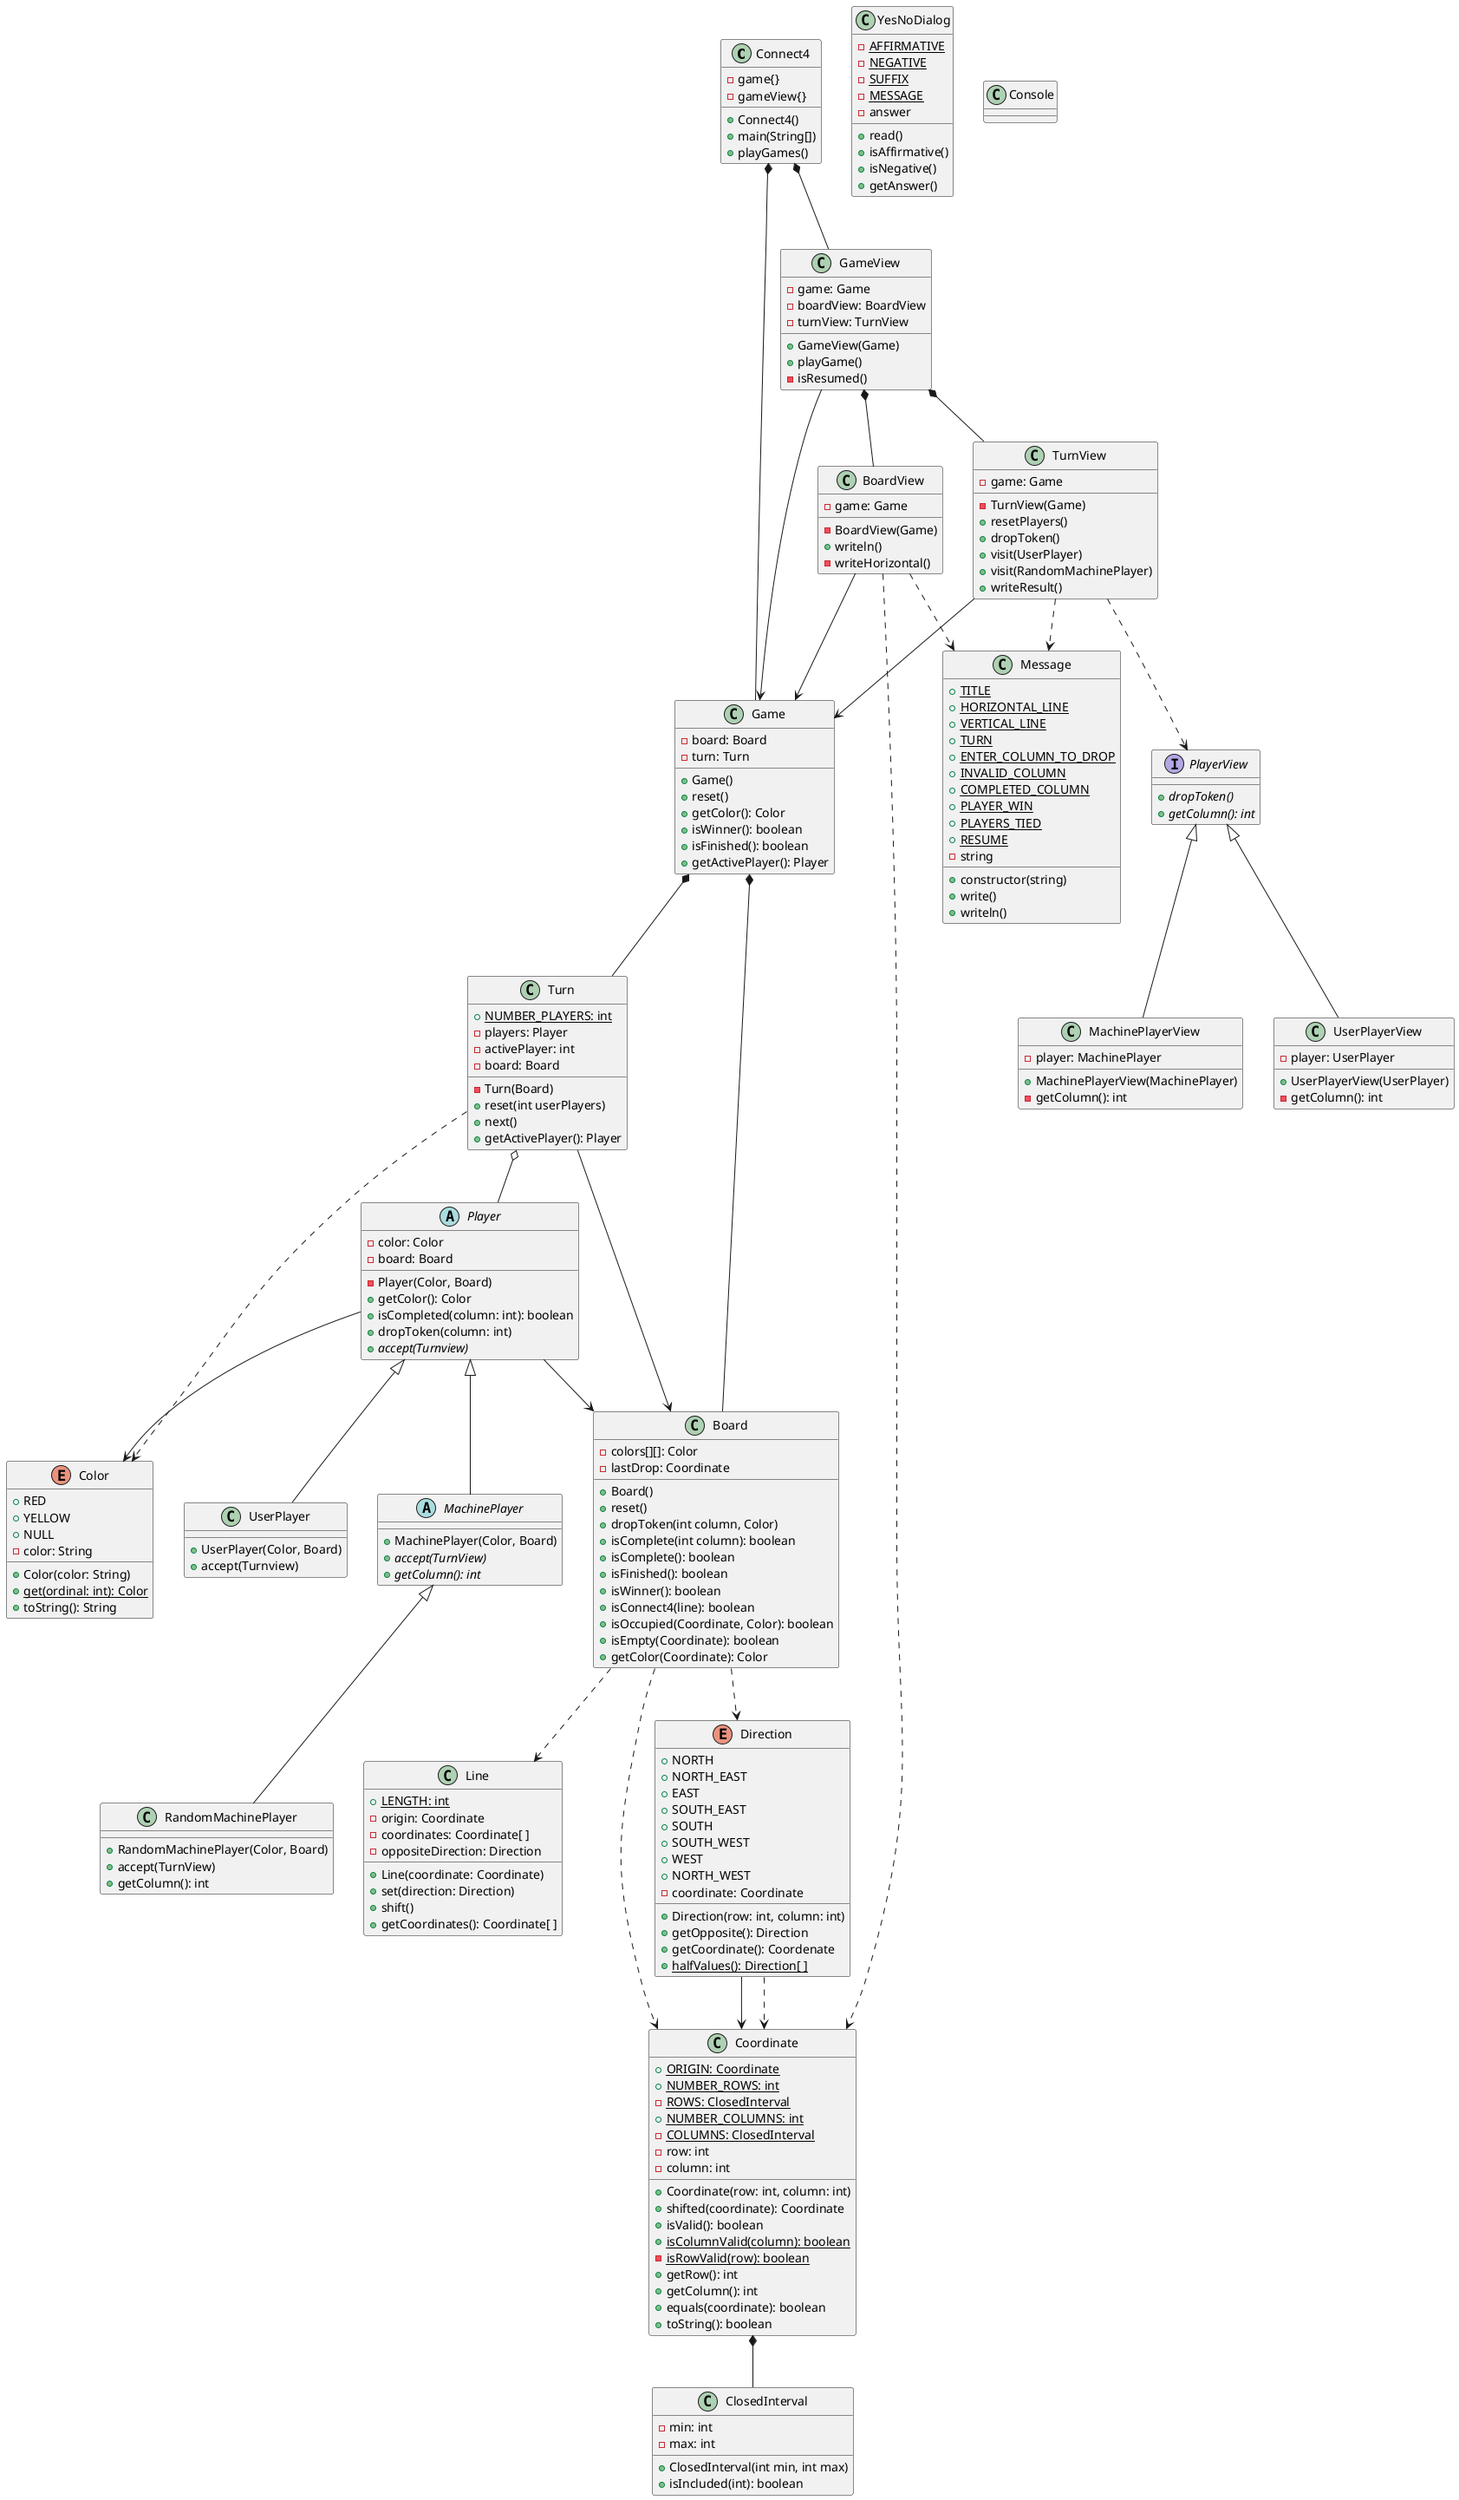 @startuml

class Connect4
class Game
class GameView
class BoardView
class TurnView
interface PlayerView
class MachinePlayerView
class UserPlayerView
class ClosedInterval
enum Color
class Coordinate
enum Direction
class Message
class Line
class Board
abstract class Player
class UserPlayer
abstract class MachinePlayer
class RandomMachinePlayer 
class Turn
class YesNoDialog
class Console

Connect4 *-- Game
Connect4 *-- GameView
GameView --> Game
Game *-- Board
Game *-- Turn
GameView *-- TurnView
GameView *-- BoardView
TurnView --> Game
TurnView ..> Message
TurnView ..> PlayerView
PlayerView <|-- MachinePlayerView
PlayerView <|-- UserPlayerView
BoardView --> Game
BoardView ..> Coordinate
BoardView ..> Message

Turn --> Board
Turn o-- Player
Turn ..> Color
Player --> Color
Player --> Board
Player <|-- UserPlayer
Player <|-- MachinePlayer
MachinePlayer <|-- RandomMachinePlayer
Board ..> Coordinate
Board ..> Line
Board ..> Direction
Direction --> Coordinate
Direction ..> Coordinate
Coordinate *-- ClosedInterval

Connect4 : -game{}
Connect4 : -gameView{}
Connect4 : +Connect4()
Connect4 : + main(String[])
Connect4 : +playGames()

GameView : -game: Game
GameView : -boardView: BoardView
GameView : -turnView: TurnView
GameView : +GameView(Game)
GameView : +playGame()
GameView : -isResumed()

TurnView : -game: Game
TurnView : -TurnView(Game)
TurnView : +resetPlayers()
TurnView : +dropToken()
TurnView : +visit(UserPlayer)
TurnView : +visit(RandomMachinePlayer)
TurnView : +writeResult()

BoardView : -game: Game
BoardView : -BoardView(Game)
BoardView : +writeln()
BoardView : -writeHorizontal()

PlayerView : +{abstract}dropToken()
PlayerView : +{abstract}getColumn(): int

MachinePlayerView : -player: MachinePlayer
MachinePlayerView : +MachinePlayerView(MachinePlayer)
MachinePlayerView : -getColumn(): int

UserPlayerView : -player: UserPlayer
UserPlayerView : +UserPlayerView(UserPlayer)
UserPlayerView : -getColumn(): int

Game : -board: Board
Game : -turn: Turn
Game : +Game()
Game : +reset()
Game : +getColor(): Color
Game : +isWinner(): boolean
Game : +isFinished(): boolean
Game : +getActivePlayer(): Player

Turn : {static} +NUMBER_PLAYERS: int
Turn : -players: Player
Turn : -activePlayer: int
Turn : -board: Board
Turn : -Turn(Board)
Turn : +reset(int userPlayers)
Turn : +next()
Turn : +getActivePlayer(): Player



Player : -color: Color
Player : -board: Board
Player : -Player(Color, Board)
Player : +getColor(): Color
Player : +isCompleted(column: int): boolean
Player : +dropToken(column: int)
Player : +{abstract}accept(Turnview)

UserPlayer : +UserPlayer(Color, Board)
UserPlayer : +accept(Turnview)

MachinePlayer : +MachinePlayer(Color, Board)
MachinePlayer : +{abstract}accept(TurnView)
MachinePlayer : +{abstract}getColumn(): int

RandomMachinePlayer : +RandomMachinePlayer(Color, Board)
RandomMachinePlayer : +accept(TurnView)
RandomMachinePlayer : +getColumn(): int

Board : -colors[][]: Color
Board : -lastDrop: Coordinate
Board : +Board()
Board : +reset()
Board : +dropToken(int column, Color)
Board : +isComplete(int column): boolean
Board : +isComplete(): boolean
Board : +isFinished(): boolean
Board : +isWinner(): boolean
Board : +isConnect4(line): boolean
Board : +isOccupied(Coordinate, Color): boolean
Board : +isEmpty(Coordinate): boolean
Board : +getColor(Coordinate): Color

Message : {static} +TITLE
Message : {static} +HORIZONTAL_LINE
Message : {static} +VERTICAL_LINE
Message : {static} +TURN
Message : {static} +ENTER_COLUMN_TO_DROP
Message : {static} +INVALID_COLUMN
Message : {static} +COMPLETED_COLUMN
Message : {static} +PLAYER_WIN
Message : {static} +PLAYERS_TIED
Message : {static} +RESUME
Message : -string
Message : +constructor(string)
Message : +write()
Message : +writeln()
 
Color : +RED
Color : +YELLOW
Color : +NULL
Color : -color: String
Color : +Color(color: String)
Color : {static} +get(ordinal: int): Color
Color : +toString(): String

Line : {static} +LENGTH: int
Line : -origin: Coordinate
Line : -coordinates: Coordinate[ ]
Line : -oppositeDirection: Direction
Line : +Line(coordinate: Coordinate)
Line : +set(direction: Direction)
Line : +shift()
Line : +getCoordinates(): Coordinate[ ]

Direction : +NORTH
Direction : +NORTH_EAST
Direction : +EAST
Direction : +SOUTH_EAST
Direction : +SOUTH
Direction : +SOUTH_WEST
Direction : +WEST
Direction : +NORTH_WEST
Direction : -coordinate: Coordinate
Direction : +Direction(row: int, column: int)
Direction : +getOpposite(): Direction
Direction : +getCoordinate(): Coordenate
Direction : +{static}halfValues(): Direction[ ]

Coordinate : {static} +ORIGIN: Coordinate
Coordinate : {static} +NUMBER_ROWS: int
Coordinate : {static} -ROWS: ClosedInterval
Coordinate : {static} +NUMBER_COLUMNS: int
Coordinate : {static} -COLUMNS: ClosedInterval
Coordinate : -row: int
Coordinate : -column: int
Coordinate : +Coordinate(row: int, column: int)
Coordinate : +shifted(coordinate): Coordinate
Coordinate : +isValid(): boolean
Coordinate : {static} +isColumnValid(column): boolean
Coordinate : {static} -isRowValid(row): boolean
Coordinate : +getRow(): int
Coordinate : +getColumn(): int
Coordinate : +equals(coordinate): boolean
Coordinate : +toString(): boolean

ClosedInterval : -min: int
ClosedInterval : -max: int
ClosedInterval : +ClosedInterval(int min, int max)
ClosedInterval : +isIncluded(int): boolean

YesNoDialog : {static} -AFFIRMATIVE
YesNoDialog : {static} -NEGATIVE
YesNoDialog : {static} -SUFFIX
YesNoDialog : {static} -MESSAGE
YesNoDialog : -answer
YesNoDialog : +read()
YesNoDialog : +isAffirmative()
YesNoDialog : +isNegative()
YesNoDialog : +getAnswer()

@enduml



